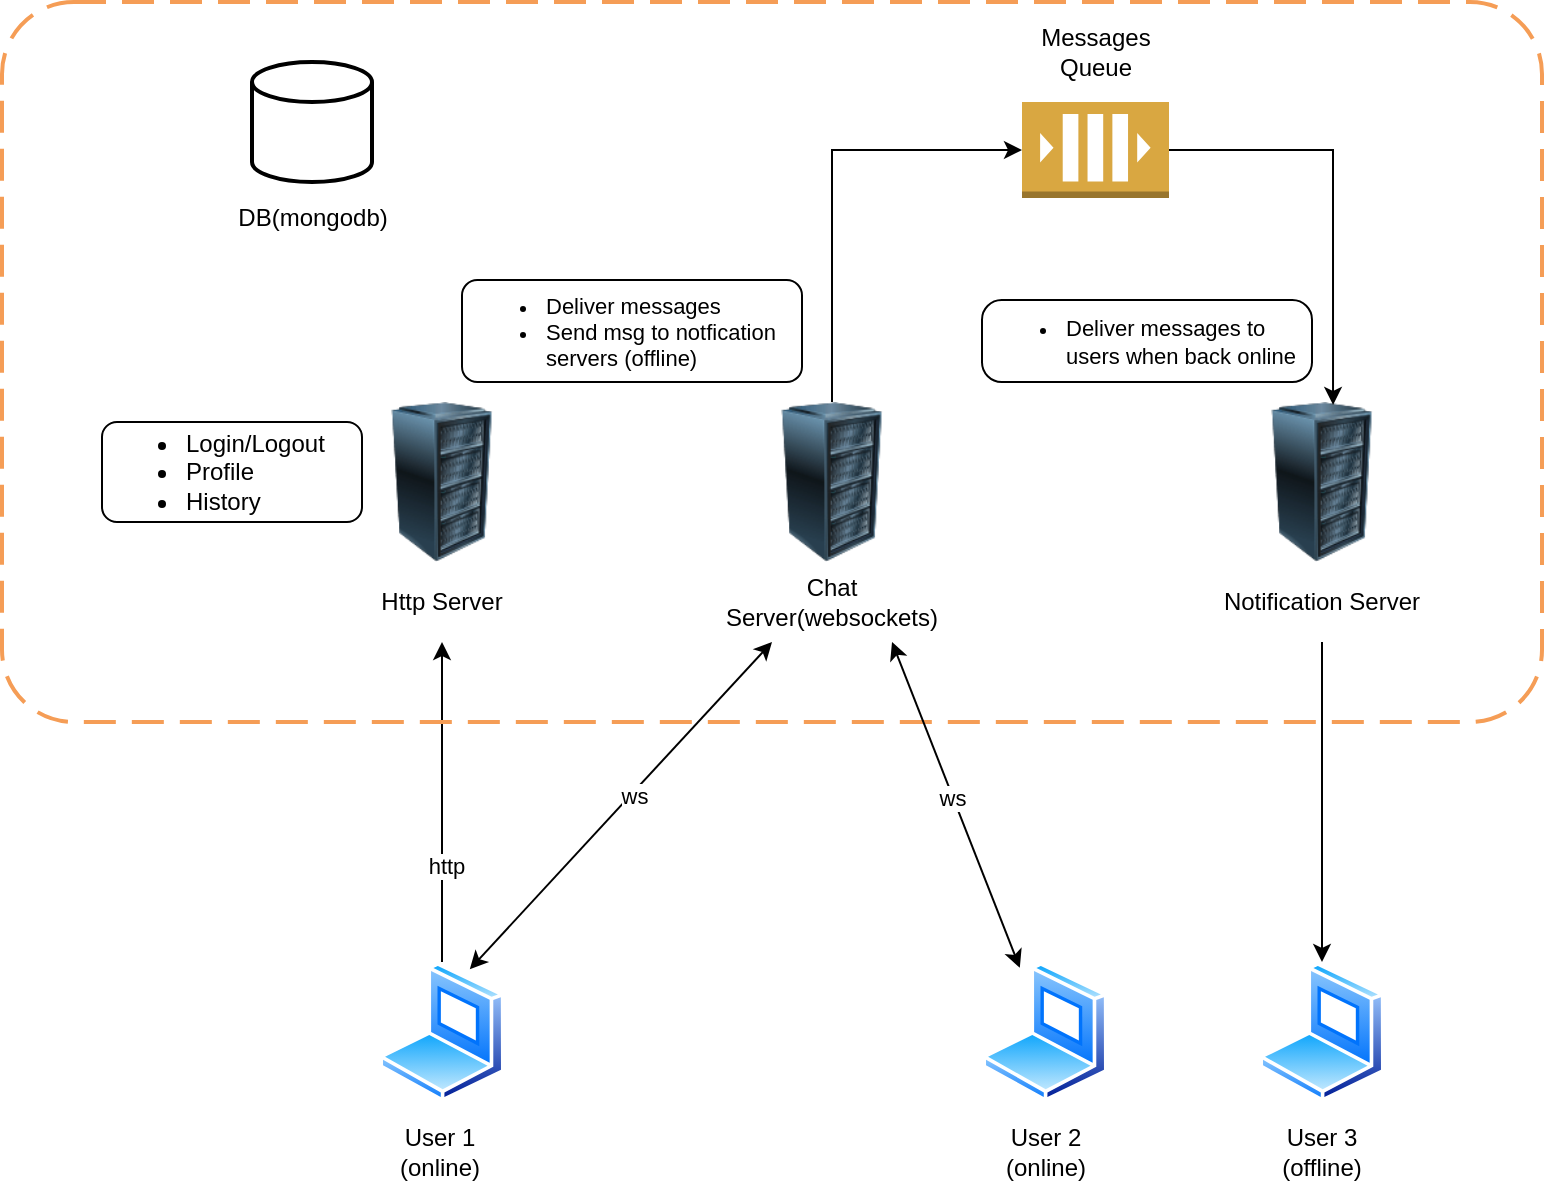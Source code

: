 <mxfile version="22.1.21" type="device">
  <diagram name="Page-1" id="8ZugvHVcFLfwkEb7gqSQ">
    <mxGraphModel dx="941" dy="581" grid="1" gridSize="10" guides="1" tooltips="1" connect="1" arrows="1" fold="1" page="1" pageScale="1" pageWidth="850" pageHeight="1100" math="0" shadow="0">
      <root>
        <mxCell id="0" />
        <mxCell id="1" parent="0" />
        <mxCell id="lAXFAlzNmIl-ILTyj7zo-5" style="edgeStyle=orthogonalEdgeStyle;rounded=0;orthogonalLoop=1;jettySize=auto;html=1;exitX=0.5;exitY=0;exitDx=0;exitDy=0;" edge="1" parent="1" source="lAXFAlzNmIl-ILTyj7zo-1" target="lAXFAlzNmIl-ILTyj7zo-4">
          <mxGeometry relative="1" as="geometry" />
        </mxCell>
        <mxCell id="lAXFAlzNmIl-ILTyj7zo-6" value="http&lt;br&gt;" style="edgeLabel;html=1;align=center;verticalAlign=middle;resizable=0;points=[];" vertex="1" connectable="0" parent="lAXFAlzNmIl-ILTyj7zo-5">
          <mxGeometry x="-0.394" y="-2" relative="1" as="geometry">
            <mxPoint as="offset" />
          </mxGeometry>
        </mxCell>
        <mxCell id="lAXFAlzNmIl-ILTyj7zo-9" style="rounded=0;orthogonalLoop=1;jettySize=auto;html=1;exitX=0.75;exitY=0;exitDx=0;exitDy=0;entryX=0.25;entryY=1;entryDx=0;entryDy=0;endArrow=classic;endFill=1;startArrow=classic;startFill=1;" edge="1" parent="1" source="lAXFAlzNmIl-ILTyj7zo-1" target="lAXFAlzNmIl-ILTyj7zo-8">
          <mxGeometry relative="1" as="geometry" />
        </mxCell>
        <mxCell id="lAXFAlzNmIl-ILTyj7zo-27" value="ws" style="edgeLabel;html=1;align=center;verticalAlign=middle;resizable=0;points=[];" vertex="1" connectable="0" parent="lAXFAlzNmIl-ILTyj7zo-9">
          <mxGeometry x="0.074" y="-1" relative="1" as="geometry">
            <mxPoint as="offset" />
          </mxGeometry>
        </mxCell>
        <mxCell id="lAXFAlzNmIl-ILTyj7zo-1" value="" style="image;aspect=fixed;perimeter=ellipsePerimeter;html=1;align=center;shadow=0;dashed=0;spacingTop=3;image=img/lib/active_directory/laptop_client.svg;" vertex="1" parent="1">
          <mxGeometry x="238.5" y="590" width="63" height="70" as="geometry" />
        </mxCell>
        <mxCell id="lAXFAlzNmIl-ILTyj7zo-2" value="" style="rounded=1;arcSize=10;dashed=1;strokeColor=#F59D56;fillColor=none;gradientColor=none;dashPattern=8 4;strokeWidth=2;" vertex="1" parent="1">
          <mxGeometry x="50" y="110" width="770" height="360" as="geometry" />
        </mxCell>
        <mxCell id="lAXFAlzNmIl-ILTyj7zo-3" value="" style="image;html=1;image=img/lib/clip_art/computers/Server_Rack_128x128.png" vertex="1" parent="1">
          <mxGeometry x="230" y="310" width="80" height="80" as="geometry" />
        </mxCell>
        <mxCell id="lAXFAlzNmIl-ILTyj7zo-4" value="Http Server" style="text;html=1;strokeColor=none;fillColor=none;align=center;verticalAlign=middle;whiteSpace=wrap;rounded=0;" vertex="1" parent="1">
          <mxGeometry x="235" y="390" width="70" height="40" as="geometry" />
        </mxCell>
        <mxCell id="lAXFAlzNmIl-ILTyj7zo-7" value="" style="image;html=1;image=img/lib/clip_art/computers/Server_Rack_128x128.png" vertex="1" parent="1">
          <mxGeometry x="425" y="310" width="80" height="80" as="geometry" />
        </mxCell>
        <mxCell id="lAXFAlzNmIl-ILTyj7zo-8" value="Chat Server(websockets)" style="text;html=1;strokeColor=none;fillColor=none;align=center;verticalAlign=middle;whiteSpace=wrap;rounded=0;" vertex="1" parent="1">
          <mxGeometry x="405" y="390" width="120" height="40" as="geometry" />
        </mxCell>
        <mxCell id="lAXFAlzNmIl-ILTyj7zo-11" style="rounded=0;orthogonalLoop=1;jettySize=auto;html=1;exitX=0.75;exitY=1;exitDx=0;exitDy=0;endArrow=classic;endFill=1;startArrow=classic;startFill=1;" edge="1" parent="1" source="lAXFAlzNmIl-ILTyj7zo-8" target="lAXFAlzNmIl-ILTyj7zo-21">
          <mxGeometry relative="1" as="geometry" />
        </mxCell>
        <mxCell id="lAXFAlzNmIl-ILTyj7zo-28" value="ws" style="edgeLabel;html=1;align=center;verticalAlign=middle;resizable=0;points=[];" vertex="1" connectable="0" parent="lAXFAlzNmIl-ILTyj7zo-11">
          <mxGeometry x="-0.046" y="-1" relative="1" as="geometry">
            <mxPoint as="offset" />
          </mxGeometry>
        </mxCell>
        <mxCell id="lAXFAlzNmIl-ILTyj7zo-15" value="User 1&lt;br&gt;(online)" style="text;html=1;strokeColor=none;fillColor=none;align=center;verticalAlign=middle;whiteSpace=wrap;rounded=0;" vertex="1" parent="1">
          <mxGeometry x="238.5" y="670" width="60" height="30" as="geometry" />
        </mxCell>
        <mxCell id="lAXFAlzNmIl-ILTyj7zo-18" value="" style="strokeWidth=2;html=1;shape=mxgraph.flowchart.database;whiteSpace=wrap;" vertex="1" parent="1">
          <mxGeometry x="175" y="140" width="60" height="60" as="geometry" />
        </mxCell>
        <mxCell id="lAXFAlzNmIl-ILTyj7zo-19" value="" style="outlineConnect=0;dashed=0;verticalLabelPosition=bottom;verticalAlign=top;align=center;html=1;shape=mxgraph.aws3.queue;fillColor=#D9A741;gradientColor=none;" vertex="1" parent="1">
          <mxGeometry x="560" y="160" width="73.5" height="48" as="geometry" />
        </mxCell>
        <mxCell id="lAXFAlzNmIl-ILTyj7zo-20" value="DB(mongodb)" style="text;html=1;strokeColor=none;fillColor=none;align=center;verticalAlign=middle;whiteSpace=wrap;rounded=0;" vertex="1" parent="1">
          <mxGeometry x="167.5" y="208" width="75" height="20" as="geometry" />
        </mxCell>
        <mxCell id="lAXFAlzNmIl-ILTyj7zo-21" value="" style="image;aspect=fixed;perimeter=ellipsePerimeter;html=1;align=center;shadow=0;dashed=0;spacingTop=3;image=img/lib/active_directory/laptop_client.svg;" vertex="1" parent="1">
          <mxGeometry x="540" y="590" width="63" height="70" as="geometry" />
        </mxCell>
        <mxCell id="lAXFAlzNmIl-ILTyj7zo-22" value="User 2&lt;br&gt;(online)" style="text;html=1;strokeColor=none;fillColor=none;align=center;verticalAlign=middle;whiteSpace=wrap;rounded=0;" vertex="1" parent="1">
          <mxGeometry x="541.5" y="670" width="60" height="30" as="geometry" />
        </mxCell>
        <mxCell id="lAXFAlzNmIl-ILTyj7zo-41" style="edgeStyle=orthogonalEdgeStyle;rounded=0;orthogonalLoop=1;jettySize=auto;html=1;exitX=0.5;exitY=1;exitDx=0;exitDy=0;entryX=0.5;entryY=0;entryDx=0;entryDy=0;" edge="1" parent="1" source="lAXFAlzNmIl-ILTyj7zo-32" target="lAXFAlzNmIl-ILTyj7zo-39">
          <mxGeometry relative="1" as="geometry" />
        </mxCell>
        <mxCell id="lAXFAlzNmIl-ILTyj7zo-32" value="Notification Server" style="text;html=1;strokeColor=none;fillColor=none;align=center;verticalAlign=middle;whiteSpace=wrap;rounded=0;" vertex="1" parent="1">
          <mxGeometry x="650" y="390" width="120" height="40" as="geometry" />
        </mxCell>
        <mxCell id="lAXFAlzNmIl-ILTyj7zo-33" value="" style="image;html=1;image=img/lib/clip_art/computers/Server_Rack_128x128.png" vertex="1" parent="1">
          <mxGeometry x="670" y="310" width="80" height="80" as="geometry" />
        </mxCell>
        <mxCell id="lAXFAlzNmIl-ILTyj7zo-37" style="edgeStyle=orthogonalEdgeStyle;rounded=0;orthogonalLoop=1;jettySize=auto;html=1;exitX=0.5;exitY=0;exitDx=0;exitDy=0;entryX=0;entryY=0.5;entryDx=0;entryDy=0;entryPerimeter=0;" edge="1" parent="1" source="lAXFAlzNmIl-ILTyj7zo-7" target="lAXFAlzNmIl-ILTyj7zo-19">
          <mxGeometry relative="1" as="geometry" />
        </mxCell>
        <mxCell id="lAXFAlzNmIl-ILTyj7zo-38" style="edgeStyle=orthogonalEdgeStyle;rounded=0;orthogonalLoop=1;jettySize=auto;html=1;exitX=1;exitY=0.5;exitDx=0;exitDy=0;exitPerimeter=0;entryX=0.569;entryY=0.018;entryDx=0;entryDy=0;entryPerimeter=0;" edge="1" parent="1" source="lAXFAlzNmIl-ILTyj7zo-19" target="lAXFAlzNmIl-ILTyj7zo-33">
          <mxGeometry relative="1" as="geometry" />
        </mxCell>
        <mxCell id="lAXFAlzNmIl-ILTyj7zo-39" value="" style="image;aspect=fixed;perimeter=ellipsePerimeter;html=1;align=center;shadow=0;dashed=0;spacingTop=3;image=img/lib/active_directory/laptop_client.svg;" vertex="1" parent="1">
          <mxGeometry x="678.5" y="590" width="63" height="70" as="geometry" />
        </mxCell>
        <mxCell id="lAXFAlzNmIl-ILTyj7zo-40" value="User 3&lt;br&gt;(offline)" style="text;html=1;strokeColor=none;fillColor=none;align=center;verticalAlign=middle;whiteSpace=wrap;rounded=0;" vertex="1" parent="1">
          <mxGeometry x="680" y="670" width="60" height="30" as="geometry" />
        </mxCell>
        <mxCell id="lAXFAlzNmIl-ILTyj7zo-43" value="&lt;blockquote style=&quot;margin: 0 0 0 40px; border: none; padding: 0px;&quot;&gt;&lt;/blockquote&gt;&lt;ul&gt;&lt;li&gt;&lt;span style=&quot;background-color: initial;&quot;&gt;Login/Logout&lt;/span&gt;&lt;/li&gt;&lt;li&gt;&lt;span style=&quot;background-color: initial;&quot;&gt;Profile&lt;/span&gt;&lt;/li&gt;&lt;li&gt;&lt;span style=&quot;background-color: initial;&quot;&gt;History&lt;/span&gt;&lt;/li&gt;&lt;/ul&gt;&lt;blockquote style=&quot;margin: 0 0 0 40px; border: none; padding: 0px;&quot;&gt;&lt;/blockquote&gt;" style="rounded=1;whiteSpace=wrap;html=1;align=left;" vertex="1" parent="1">
          <mxGeometry x="100" y="320" width="130" height="50" as="geometry" />
        </mxCell>
        <mxCell id="lAXFAlzNmIl-ILTyj7zo-45" value="&lt;blockquote style=&quot;margin: 0 0 0 40px; border: none; padding: 0px;&quot;&gt;&lt;/blockquote&gt;&lt;div style=&quot;font-size: 11px;&quot;&gt;&lt;ul&gt;&lt;li style=&quot;&quot;&gt;&lt;span style=&quot;background-color: initial;&quot;&gt;&lt;font style=&quot;font-size: 11px;&quot;&gt;Deliver messages&lt;/font&gt;&lt;/span&gt;&lt;/li&gt;&lt;li&gt;Send msg to notfication servers (offline)&lt;/li&gt;&lt;/ul&gt;&lt;/div&gt;&lt;blockquote style=&quot;margin: 0 0 0 40px; border: none; padding: 0px;&quot;&gt;&lt;/blockquote&gt;" style="rounded=1;whiteSpace=wrap;html=1;align=left;glass=0;shadow=0;flipV=1;flipH=1;" vertex="1" parent="1">
          <mxGeometry x="280" y="249" width="170" height="51" as="geometry" />
        </mxCell>
        <mxCell id="lAXFAlzNmIl-ILTyj7zo-47" value="&lt;blockquote style=&quot;margin: 0 0 0 40px; border: none; padding: 0px;&quot;&gt;&lt;/blockquote&gt;&lt;div style=&quot;font-size: 11px;&quot;&gt;&lt;ul&gt;&lt;li style=&quot;&quot;&gt;&lt;span style=&quot;background-color: initial;&quot;&gt;&lt;font style=&quot;font-size: 11px;&quot;&gt;Deliver messages to users when back online&lt;/font&gt;&lt;/span&gt;&lt;/li&gt;&lt;/ul&gt;&lt;/div&gt;&lt;blockquote style=&quot;margin: 0 0 0 40px; border: none; padding: 0px;&quot;&gt;&lt;/blockquote&gt;" style="rounded=1;whiteSpace=wrap;html=1;align=left;glass=0;shadow=0;flipV=1;flipH=1;arcSize=24;" vertex="1" parent="1">
          <mxGeometry x="540" y="259" width="165" height="41" as="geometry" />
        </mxCell>
        <mxCell id="lAXFAlzNmIl-ILTyj7zo-48" value="Messages Queue" style="text;html=1;strokeColor=none;fillColor=none;align=center;verticalAlign=middle;whiteSpace=wrap;rounded=0;" vertex="1" parent="1">
          <mxGeometry x="566.75" y="120" width="60" height="30" as="geometry" />
        </mxCell>
      </root>
    </mxGraphModel>
  </diagram>
</mxfile>
